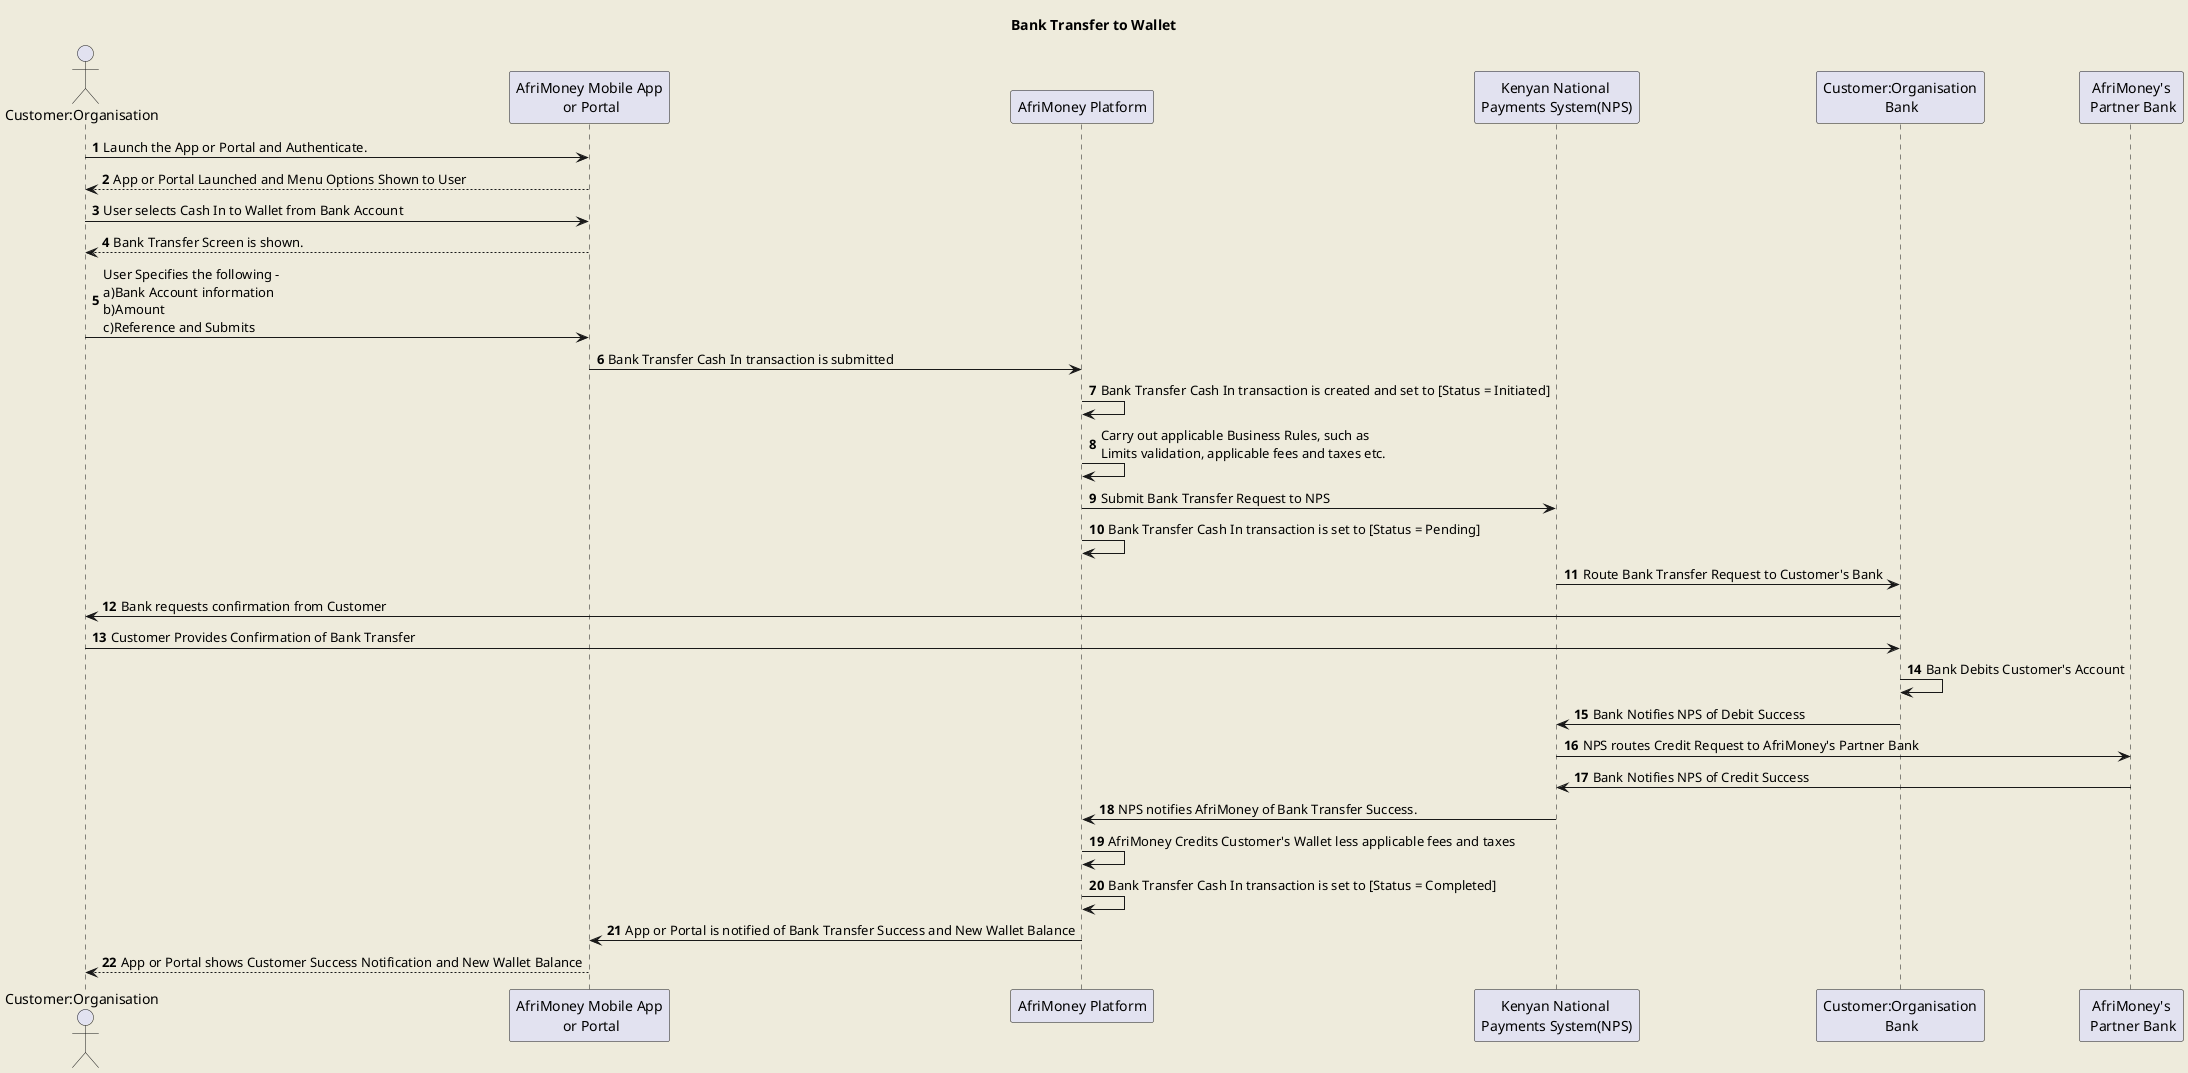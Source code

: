 @startuml Bank Transfer to Wallet 
skinparam backgroundColor #EEEBDC

title Bank Transfer to Wallet

autonumber



actor contact as "Customer:Organisation"
participant app  as "AfriMoney Mobile App\n or Portal"
participant afri  as "AfriMoney Platform"
participant nps as "Kenyan National \nPayments System(NPS)"
participant bank as "Customer:Organisation\n Bank"
participant pbank as "AfriMoney's\n Partner Bank"






contact -> app: Launch the App or Portal and Authenticate. 
app --> contact: App or Portal Launched and Menu Options Shown to User
contact -> app: User selects Cash In to Wallet from Bank Account
app --> contact: Bank Transfer Screen is shown. 
contact -> app: User Specifies the following - \na)Bank Account information\nb)Amount\nc)Reference and Submits
app -> afri: Bank Transfer Cash In transaction is submitted
afri -> afri: Bank Transfer Cash In transaction is created and set to [Status = Initiated]
afri -> afri: Carry out applicable Business Rules, such as \nLimits validation, applicable fees and taxes etc.
afri -> nps: Submit Bank Transfer Request to NPS
afri -> afri: Bank Transfer Cash In transaction is set to [Status = Pending]
nps -> bank: Route Bank Transfer Request to Customer's Bank 
bank-> contact : Bank requests confirmation from Customer
contact-> bank : Customer Provides Confirmation of Bank Transfer
bank-> bank : Bank Debits Customer's Account
bank-> nps : Bank Notifies NPS of Debit Success
nps-> pbank : NPS routes Credit Request to AfriMoney's Partner Bank 
pbank-> nps : Bank Notifies NPS of Credit Success
nps -> afri : NPS notifies AfriMoney of Bank Transfer Success. 
afri -> afri : AfriMoney Credits Customer's Wallet less applicable fees and taxes
afri -> afri: Bank Transfer Cash In transaction is set to [Status = Completed]
afri-> app: App or Portal is notified of Bank Transfer Success and New Wallet Balance
app --> contact: App or Portal shows Customer Success Notification and New Wallet Balance



@enduml
